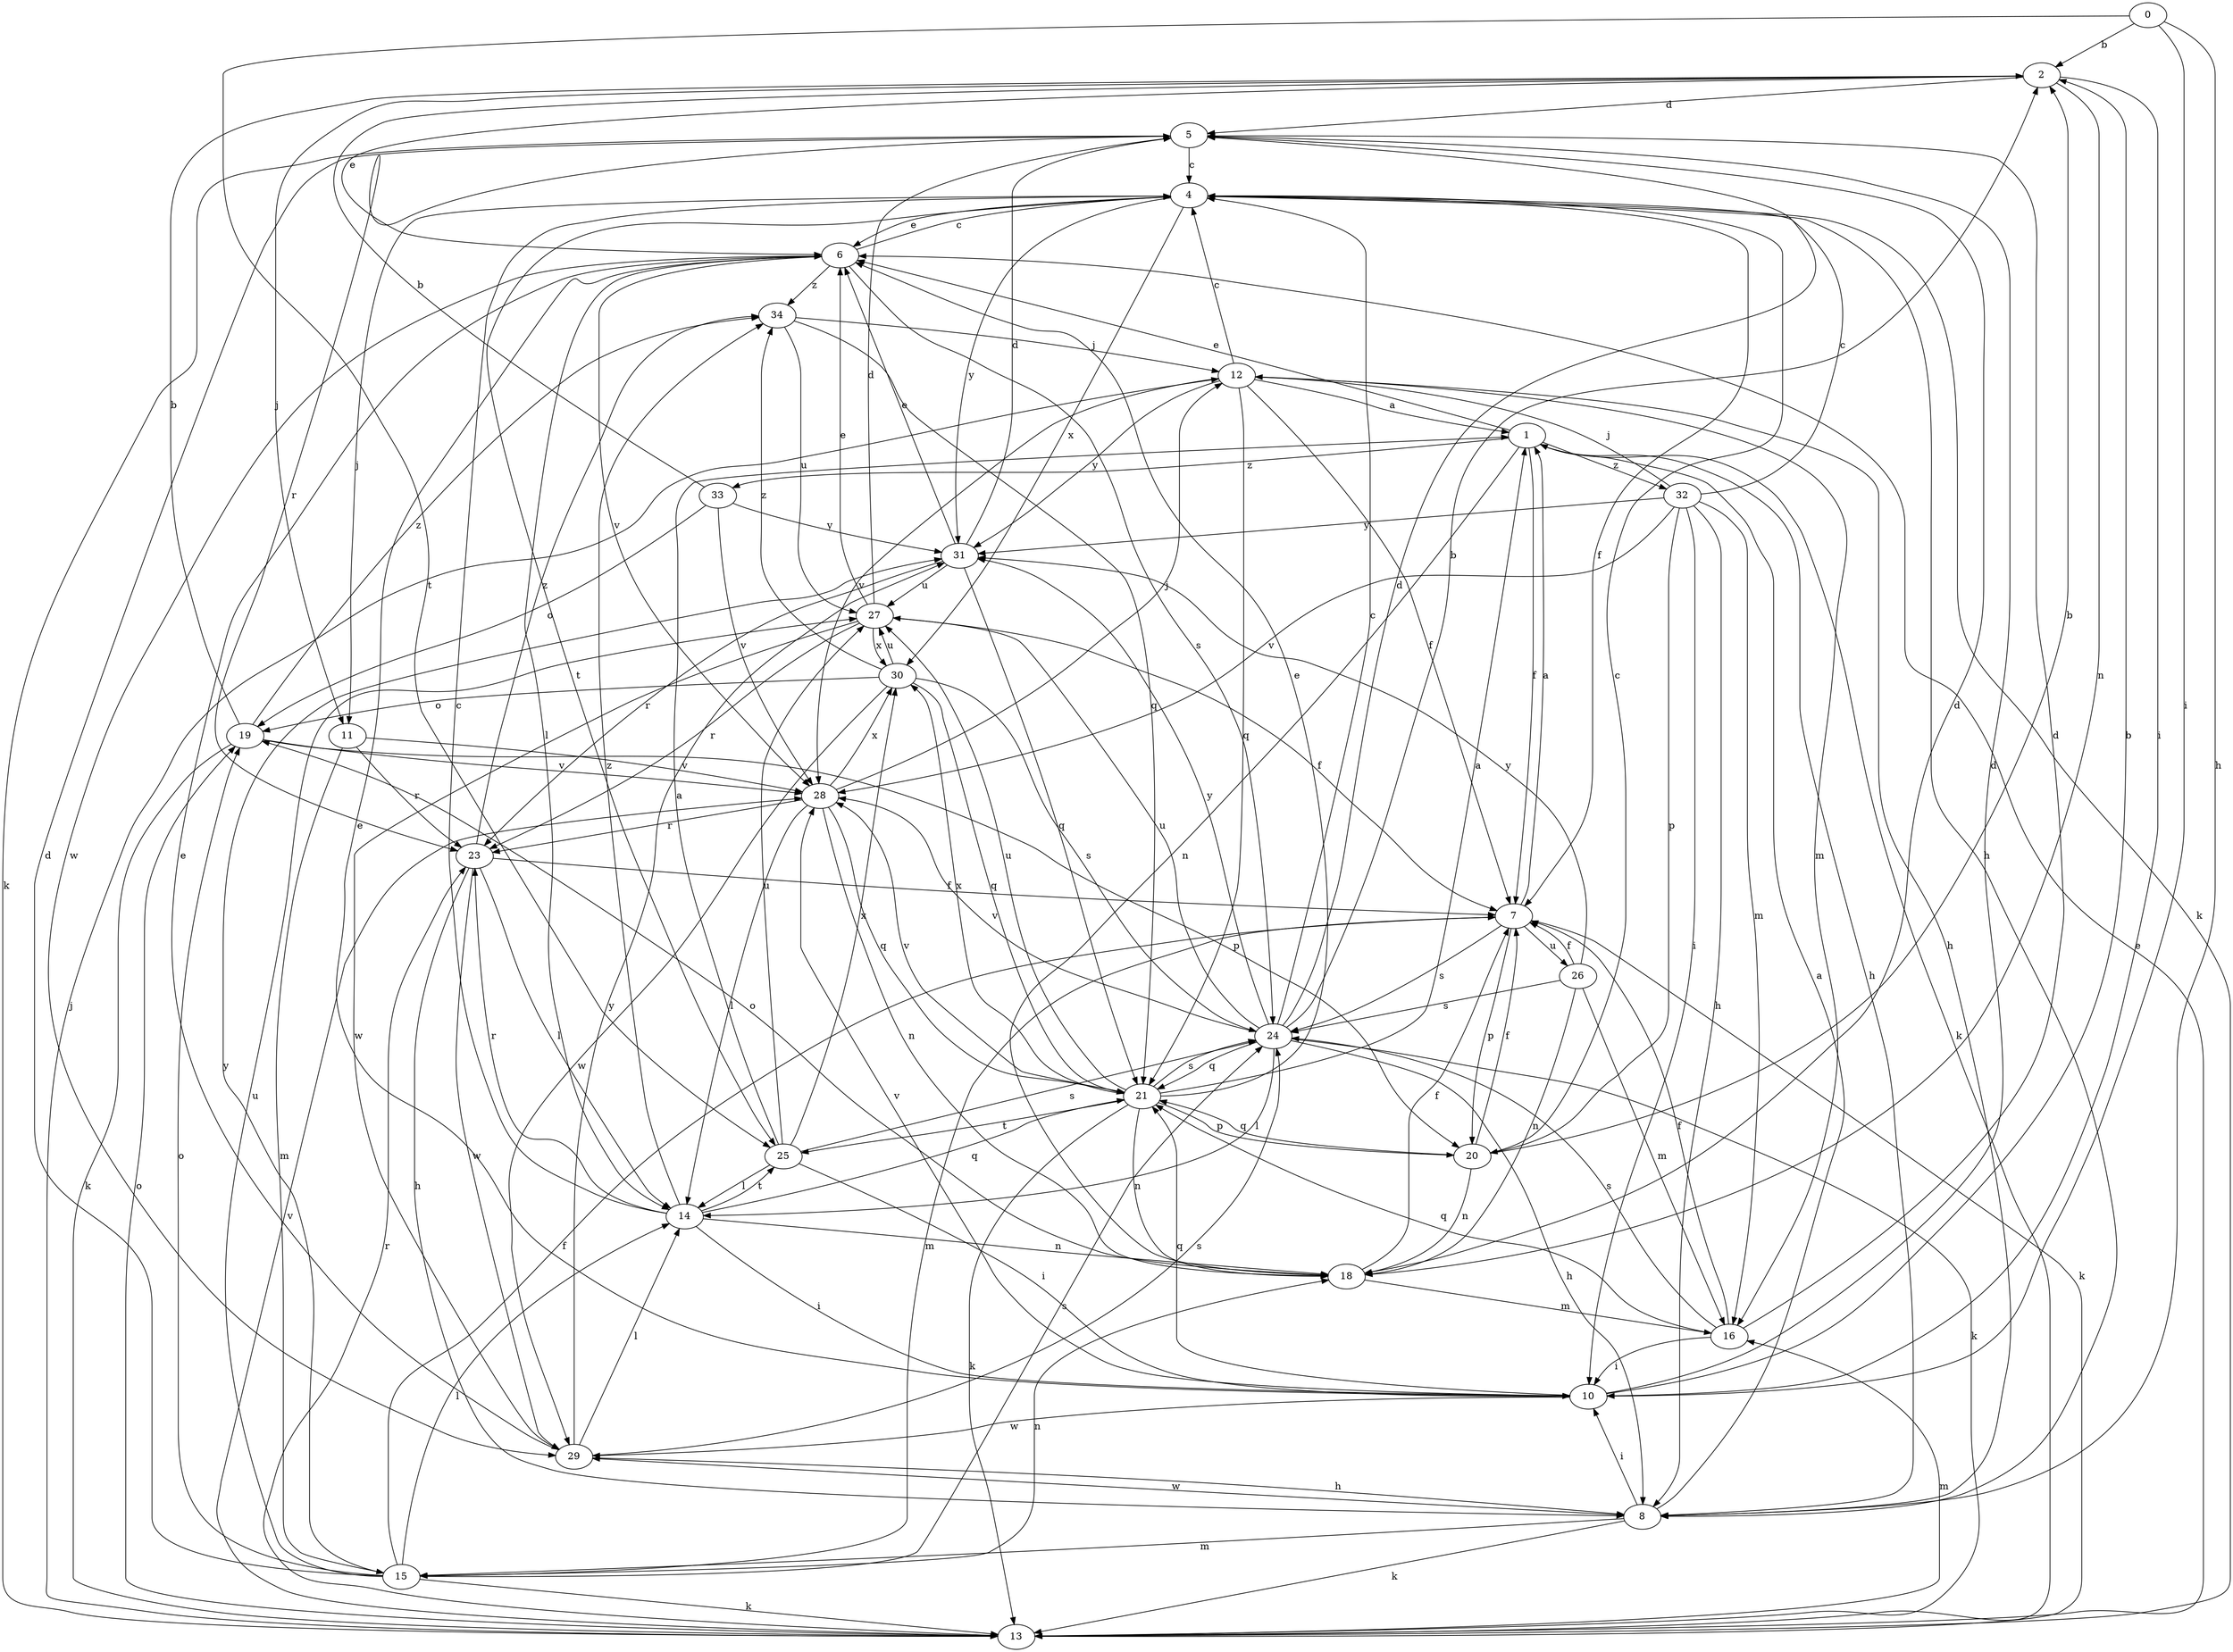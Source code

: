 strict digraph  {
0;
1;
2;
4;
5;
6;
7;
8;
10;
11;
12;
13;
14;
15;
16;
18;
19;
20;
21;
23;
24;
25;
26;
27;
28;
29;
30;
31;
32;
33;
34;
0 -> 2  [label=b];
0 -> 8  [label=h];
0 -> 10  [label=i];
0 -> 25  [label=t];
1 -> 6  [label=e];
1 -> 7  [label=f];
1 -> 8  [label=h];
1 -> 13  [label=k];
1 -> 18  [label=n];
1 -> 32  [label=z];
1 -> 33  [label=z];
2 -> 5  [label=d];
2 -> 6  [label=e];
2 -> 10  [label=i];
2 -> 11  [label=j];
2 -> 18  [label=n];
4 -> 6  [label=e];
4 -> 7  [label=f];
4 -> 8  [label=h];
4 -> 11  [label=j];
4 -> 13  [label=k];
4 -> 25  [label=t];
4 -> 30  [label=x];
4 -> 31  [label=y];
5 -> 4  [label=c];
5 -> 13  [label=k];
5 -> 23  [label=r];
6 -> 4  [label=c];
6 -> 14  [label=l];
6 -> 24  [label=s];
6 -> 28  [label=v];
6 -> 29  [label=w];
6 -> 34  [label=z];
7 -> 1  [label=a];
7 -> 13  [label=k];
7 -> 15  [label=m];
7 -> 20  [label=p];
7 -> 24  [label=s];
7 -> 26  [label=u];
8 -> 1  [label=a];
8 -> 10  [label=i];
8 -> 13  [label=k];
8 -> 15  [label=m];
8 -> 29  [label=w];
10 -> 2  [label=b];
10 -> 5  [label=d];
10 -> 6  [label=e];
10 -> 21  [label=q];
10 -> 28  [label=v];
10 -> 29  [label=w];
11 -> 15  [label=m];
11 -> 23  [label=r];
11 -> 28  [label=v];
12 -> 1  [label=a];
12 -> 4  [label=c];
12 -> 7  [label=f];
12 -> 8  [label=h];
12 -> 16  [label=m];
12 -> 21  [label=q];
12 -> 28  [label=v];
12 -> 31  [label=y];
13 -> 6  [label=e];
13 -> 12  [label=j];
13 -> 16  [label=m];
13 -> 19  [label=o];
13 -> 23  [label=r];
13 -> 28  [label=v];
14 -> 4  [label=c];
14 -> 10  [label=i];
14 -> 18  [label=n];
14 -> 21  [label=q];
14 -> 23  [label=r];
14 -> 25  [label=t];
14 -> 34  [label=z];
15 -> 5  [label=d];
15 -> 7  [label=f];
15 -> 13  [label=k];
15 -> 14  [label=l];
15 -> 18  [label=n];
15 -> 19  [label=o];
15 -> 24  [label=s];
15 -> 27  [label=u];
15 -> 31  [label=y];
16 -> 5  [label=d];
16 -> 7  [label=f];
16 -> 10  [label=i];
16 -> 21  [label=q];
16 -> 24  [label=s];
18 -> 5  [label=d];
18 -> 7  [label=f];
18 -> 16  [label=m];
18 -> 19  [label=o];
19 -> 2  [label=b];
19 -> 13  [label=k];
19 -> 20  [label=p];
19 -> 28  [label=v];
19 -> 34  [label=z];
20 -> 2  [label=b];
20 -> 4  [label=c];
20 -> 7  [label=f];
20 -> 18  [label=n];
20 -> 21  [label=q];
21 -> 1  [label=a];
21 -> 6  [label=e];
21 -> 13  [label=k];
21 -> 18  [label=n];
21 -> 20  [label=p];
21 -> 24  [label=s];
21 -> 25  [label=t];
21 -> 27  [label=u];
21 -> 28  [label=v];
21 -> 30  [label=x];
23 -> 7  [label=f];
23 -> 8  [label=h];
23 -> 14  [label=l];
23 -> 29  [label=w];
23 -> 34  [label=z];
24 -> 2  [label=b];
24 -> 4  [label=c];
24 -> 5  [label=d];
24 -> 8  [label=h];
24 -> 13  [label=k];
24 -> 14  [label=l];
24 -> 21  [label=q];
24 -> 27  [label=u];
24 -> 28  [label=v];
24 -> 31  [label=y];
25 -> 1  [label=a];
25 -> 10  [label=i];
25 -> 14  [label=l];
25 -> 24  [label=s];
25 -> 27  [label=u];
25 -> 30  [label=x];
26 -> 7  [label=f];
26 -> 16  [label=m];
26 -> 18  [label=n];
26 -> 24  [label=s];
26 -> 31  [label=y];
27 -> 5  [label=d];
27 -> 6  [label=e];
27 -> 7  [label=f];
27 -> 23  [label=r];
27 -> 29  [label=w];
27 -> 30  [label=x];
28 -> 12  [label=j];
28 -> 14  [label=l];
28 -> 18  [label=n];
28 -> 21  [label=q];
28 -> 23  [label=r];
28 -> 30  [label=x];
29 -> 6  [label=e];
29 -> 8  [label=h];
29 -> 14  [label=l];
29 -> 24  [label=s];
29 -> 31  [label=y];
30 -> 19  [label=o];
30 -> 21  [label=q];
30 -> 24  [label=s];
30 -> 27  [label=u];
30 -> 29  [label=w];
30 -> 34  [label=z];
31 -> 5  [label=d];
31 -> 6  [label=e];
31 -> 21  [label=q];
31 -> 23  [label=r];
31 -> 27  [label=u];
32 -> 4  [label=c];
32 -> 8  [label=h];
32 -> 10  [label=i];
32 -> 12  [label=j];
32 -> 16  [label=m];
32 -> 20  [label=p];
32 -> 28  [label=v];
32 -> 31  [label=y];
33 -> 2  [label=b];
33 -> 19  [label=o];
33 -> 28  [label=v];
33 -> 31  [label=y];
34 -> 12  [label=j];
34 -> 21  [label=q];
34 -> 27  [label=u];
}
